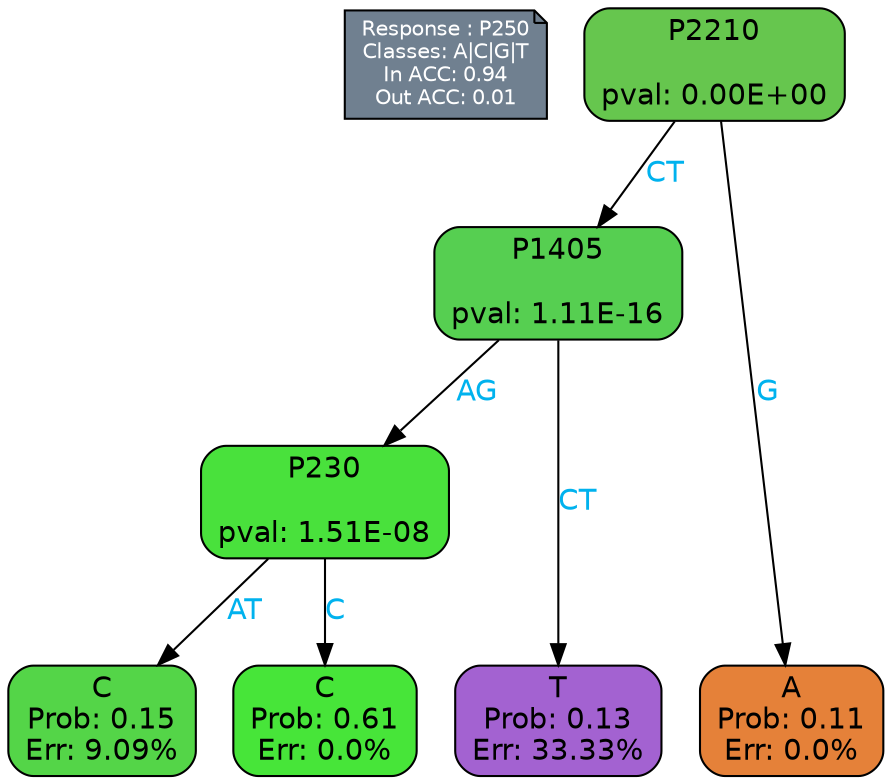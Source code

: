 digraph Tree {
node [shape=box, style="filled, rounded", color="black", fontname=helvetica] ;
graph [ranksep=equally, splines=polylines, bgcolor=transparent, dpi=600] ;
edge [fontname=helvetica] ;
LEGEND [label="Response : P250
Classes: A|C|G|T
In ACC: 0.94
Out ACC: 0.01
",shape=note,align=left,style=filled,fillcolor="slategray",fontcolor="white",fontsize=10];1 [label="P2210

pval: 0.00E+00", fillcolor="#66c64e"] ;
2 [label="P1405

pval: 1.11E-16", fillcolor="#56cf51"] ;
3 [label="P230

pval: 1.51E-08", fillcolor="#49e13c"] ;
4 [label="C
Prob: 0.15
Err: 9.09%", fillcolor="#54d548"] ;
5 [label="C
Prob: 0.61
Err: 0.0%", fillcolor="#47e539"] ;
6 [label="T
Prob: 0.13
Err: 33.33%", fillcolor="#a362d1"] ;
7 [label="A
Prob: 0.11
Err: 0.0%", fillcolor="#e58139"] ;
1 -> 2 [label="CT",fontcolor=deepskyblue2] ;
1 -> 7 [label="G",fontcolor=deepskyblue2] ;
2 -> 3 [label="AG",fontcolor=deepskyblue2] ;
2 -> 6 [label="CT",fontcolor=deepskyblue2] ;
3 -> 4 [label="AT",fontcolor=deepskyblue2] ;
3 -> 5 [label="C",fontcolor=deepskyblue2] ;
{rank = same; 4;5;6;7;}{rank = same; LEGEND;1;}}